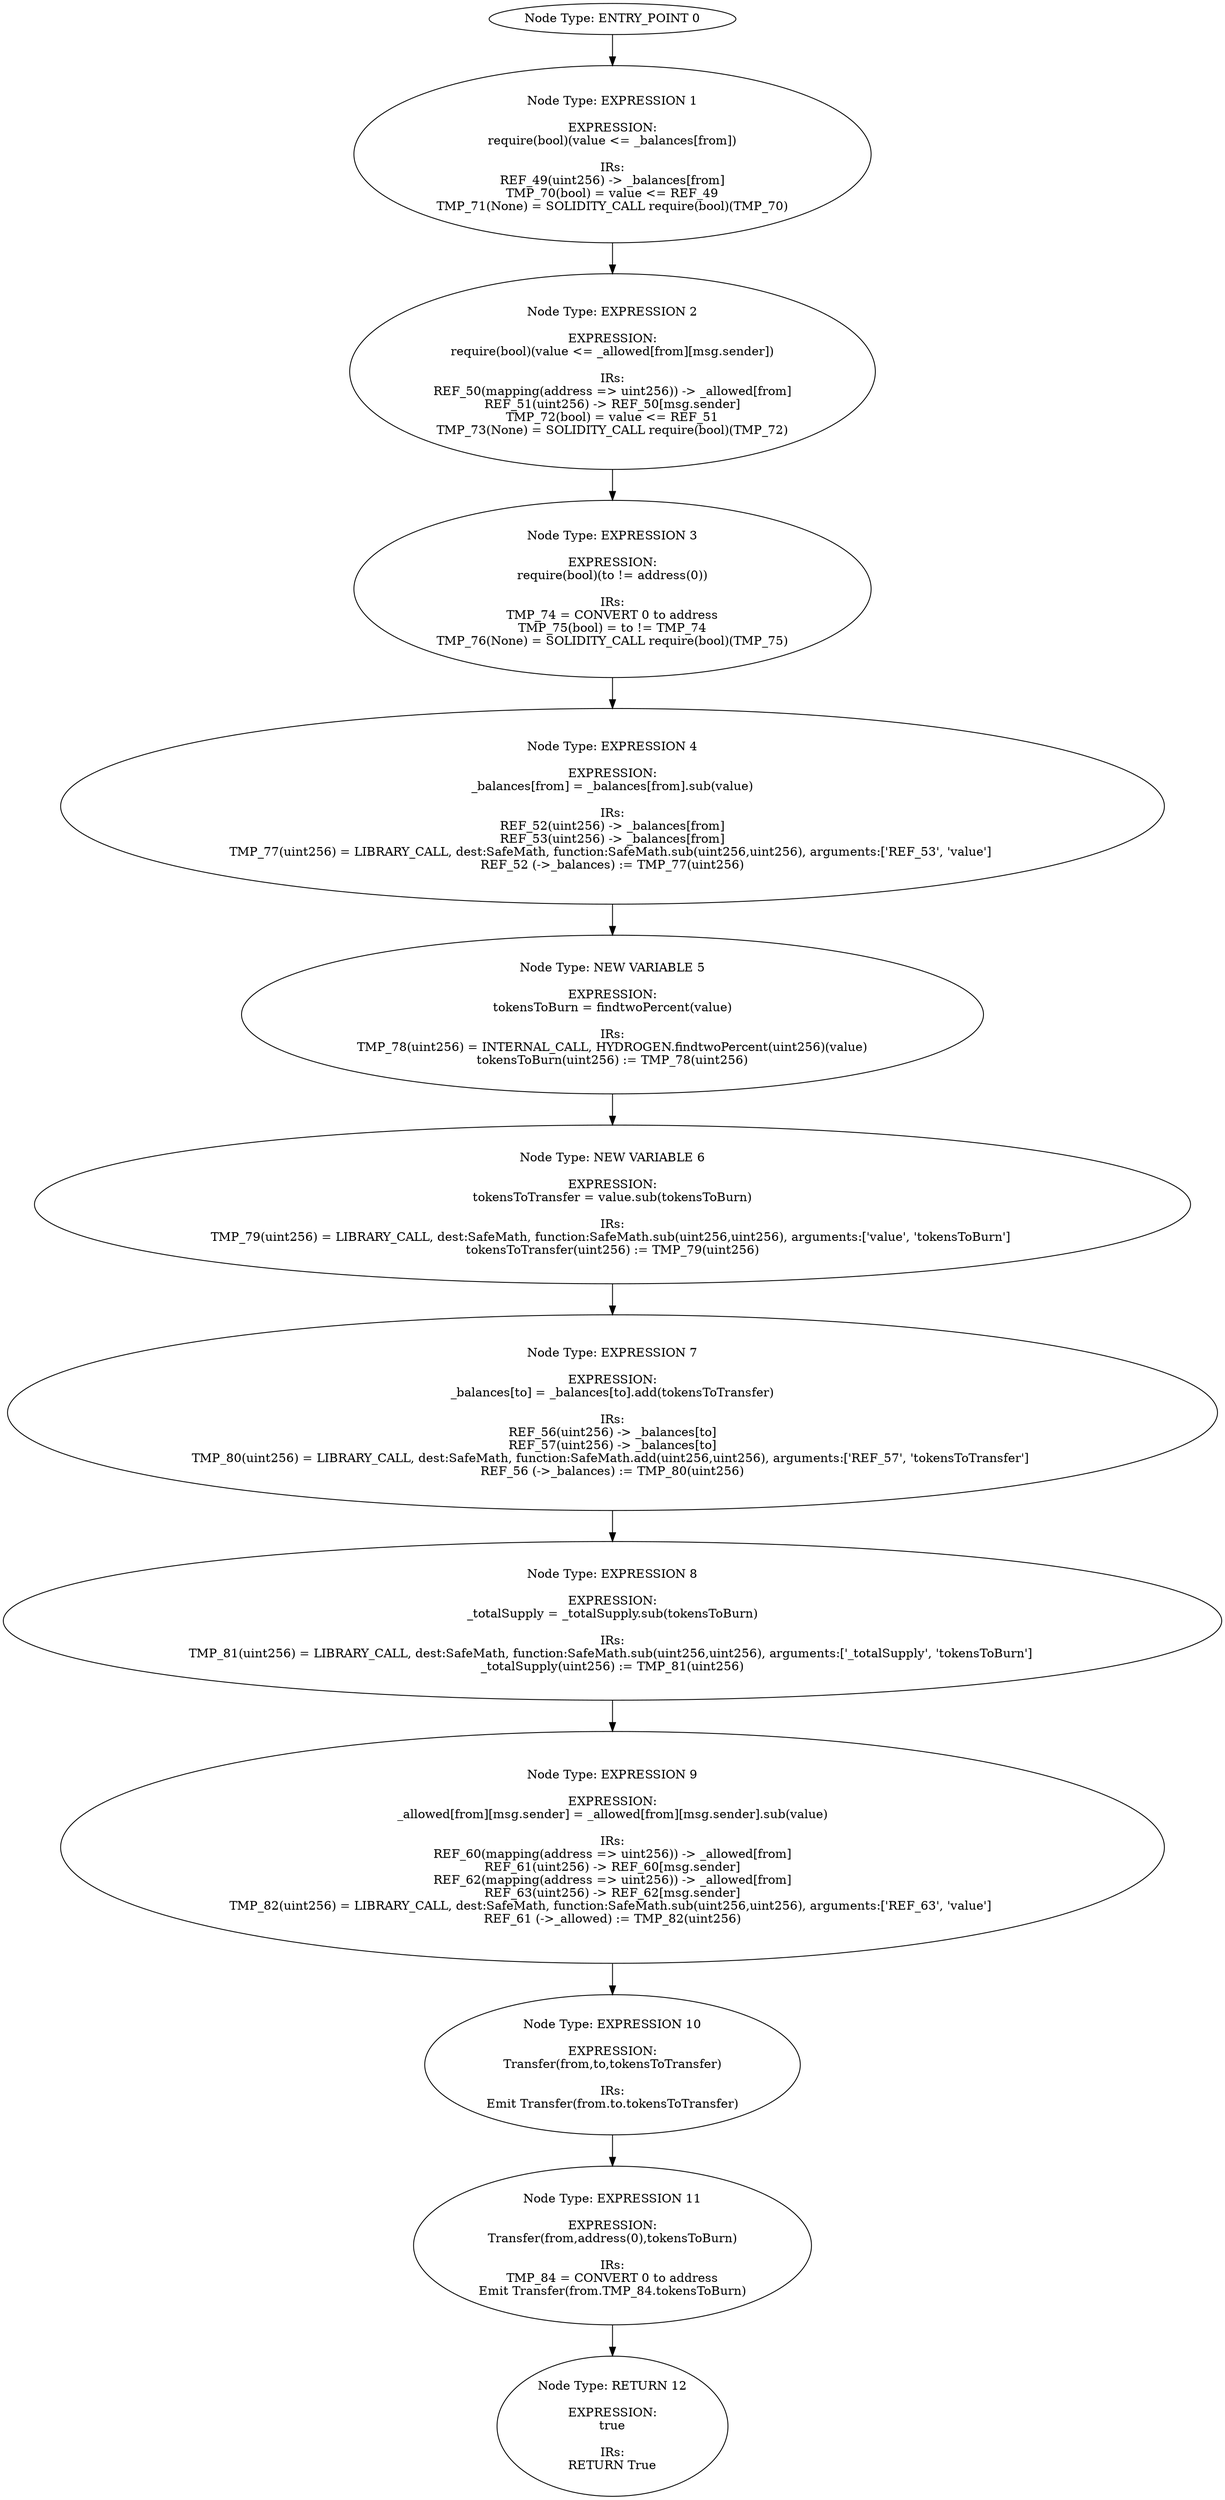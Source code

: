 digraph{
0[label="Node Type: ENTRY_POINT 0
"];
0->1;
1[label="Node Type: EXPRESSION 1

EXPRESSION:
require(bool)(value <= _balances[from])

IRs:
REF_49(uint256) -> _balances[from]
TMP_70(bool) = value <= REF_49
TMP_71(None) = SOLIDITY_CALL require(bool)(TMP_70)"];
1->2;
2[label="Node Type: EXPRESSION 2

EXPRESSION:
require(bool)(value <= _allowed[from][msg.sender])

IRs:
REF_50(mapping(address => uint256)) -> _allowed[from]
REF_51(uint256) -> REF_50[msg.sender]
TMP_72(bool) = value <= REF_51
TMP_73(None) = SOLIDITY_CALL require(bool)(TMP_72)"];
2->3;
3[label="Node Type: EXPRESSION 3

EXPRESSION:
require(bool)(to != address(0))

IRs:
TMP_74 = CONVERT 0 to address
TMP_75(bool) = to != TMP_74
TMP_76(None) = SOLIDITY_CALL require(bool)(TMP_75)"];
3->4;
4[label="Node Type: EXPRESSION 4

EXPRESSION:
_balances[from] = _balances[from].sub(value)

IRs:
REF_52(uint256) -> _balances[from]
REF_53(uint256) -> _balances[from]
TMP_77(uint256) = LIBRARY_CALL, dest:SafeMath, function:SafeMath.sub(uint256,uint256), arguments:['REF_53', 'value'] 
REF_52 (->_balances) := TMP_77(uint256)"];
4->5;
5[label="Node Type: NEW VARIABLE 5

EXPRESSION:
tokensToBurn = findtwoPercent(value)

IRs:
TMP_78(uint256) = INTERNAL_CALL, HYDROGEN.findtwoPercent(uint256)(value)
tokensToBurn(uint256) := TMP_78(uint256)"];
5->6;
6[label="Node Type: NEW VARIABLE 6

EXPRESSION:
tokensToTransfer = value.sub(tokensToBurn)

IRs:
TMP_79(uint256) = LIBRARY_CALL, dest:SafeMath, function:SafeMath.sub(uint256,uint256), arguments:['value', 'tokensToBurn'] 
tokensToTransfer(uint256) := TMP_79(uint256)"];
6->7;
7[label="Node Type: EXPRESSION 7

EXPRESSION:
_balances[to] = _balances[to].add(tokensToTransfer)

IRs:
REF_56(uint256) -> _balances[to]
REF_57(uint256) -> _balances[to]
TMP_80(uint256) = LIBRARY_CALL, dest:SafeMath, function:SafeMath.add(uint256,uint256), arguments:['REF_57', 'tokensToTransfer'] 
REF_56 (->_balances) := TMP_80(uint256)"];
7->8;
8[label="Node Type: EXPRESSION 8

EXPRESSION:
_totalSupply = _totalSupply.sub(tokensToBurn)

IRs:
TMP_81(uint256) = LIBRARY_CALL, dest:SafeMath, function:SafeMath.sub(uint256,uint256), arguments:['_totalSupply', 'tokensToBurn'] 
_totalSupply(uint256) := TMP_81(uint256)"];
8->9;
9[label="Node Type: EXPRESSION 9

EXPRESSION:
_allowed[from][msg.sender] = _allowed[from][msg.sender].sub(value)

IRs:
REF_60(mapping(address => uint256)) -> _allowed[from]
REF_61(uint256) -> REF_60[msg.sender]
REF_62(mapping(address => uint256)) -> _allowed[from]
REF_63(uint256) -> REF_62[msg.sender]
TMP_82(uint256) = LIBRARY_CALL, dest:SafeMath, function:SafeMath.sub(uint256,uint256), arguments:['REF_63', 'value'] 
REF_61 (->_allowed) := TMP_82(uint256)"];
9->10;
10[label="Node Type: EXPRESSION 10

EXPRESSION:
Transfer(from,to,tokensToTransfer)

IRs:
Emit Transfer(from.to.tokensToTransfer)"];
10->11;
11[label="Node Type: EXPRESSION 11

EXPRESSION:
Transfer(from,address(0),tokensToBurn)

IRs:
TMP_84 = CONVERT 0 to address
Emit Transfer(from.TMP_84.tokensToBurn)"];
11->12;
12[label="Node Type: RETURN 12

EXPRESSION:
true

IRs:
RETURN True"];
}
